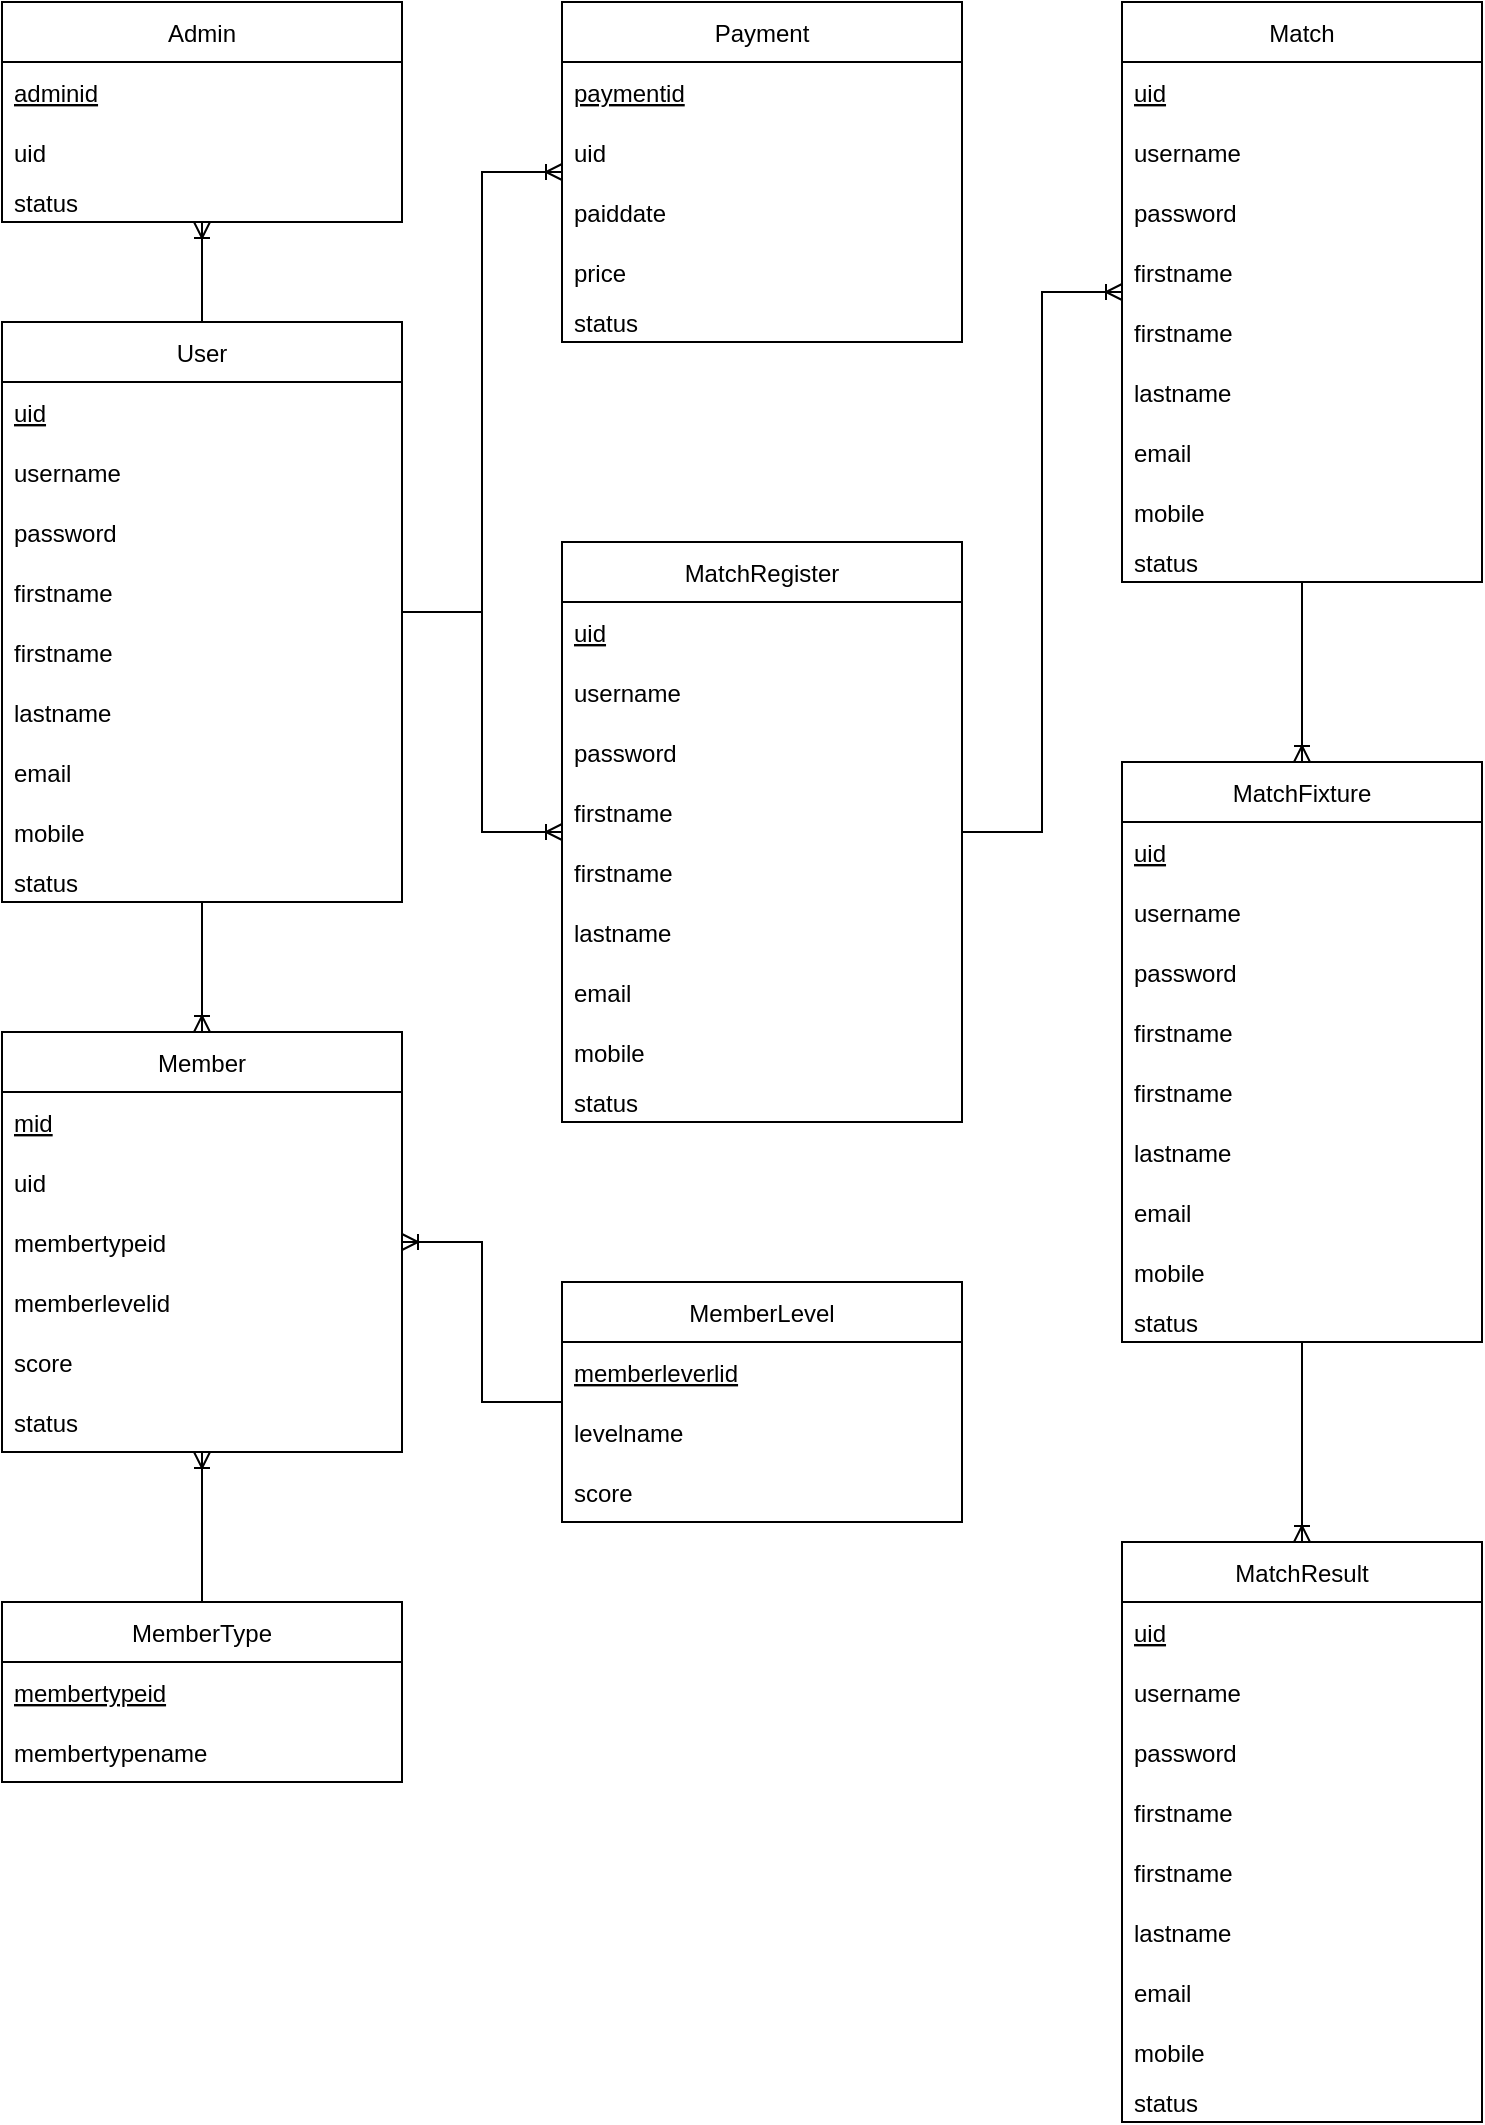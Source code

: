 <mxfile version="20.3.3" type="github">
  <diagram id="XikrOgRDH8dCFIAKk5Fe" name="หน้า-1">
    <mxGraphModel dx="1038" dy="1716" grid="1" gridSize="10" guides="1" tooltips="1" connect="1" arrows="1" fold="1" page="1" pageScale="1" pageWidth="827" pageHeight="1169" math="0" shadow="0">
      <root>
        <mxCell id="0" />
        <mxCell id="1" parent="0" />
        <mxCell id="ZBer9t4JvAEORgD6dO1E-10" value="" style="edgeStyle=orthogonalEdgeStyle;rounded=0;orthogonalLoop=1;jettySize=auto;html=1;endArrow=ERoneToMany;endFill=0;" parent="1" source="ZBer9t4JvAEORgD6dO1E-1" target="ZBer9t4JvAEORgD6dO1E-6" edge="1">
          <mxGeometry relative="1" as="geometry" />
        </mxCell>
        <mxCell id="ZBer9t4JvAEORgD6dO1E-25" value="" style="edgeStyle=orthogonalEdgeStyle;rounded=0;orthogonalLoop=1;jettySize=auto;html=1;startArrow=none;startFill=0;endArrow=ERoneToMany;endFill=0;" parent="1" source="ZBer9t4JvAEORgD6dO1E-1" target="ZBer9t4JvAEORgD6dO1E-16" edge="1">
          <mxGeometry relative="1" as="geometry" />
        </mxCell>
        <mxCell id="ZBer9t4JvAEORgD6dO1E-42" value="" style="edgeStyle=orthogonalEdgeStyle;rounded=0;orthogonalLoop=1;jettySize=auto;html=1;startArrow=none;startFill=0;endArrow=ERoneToMany;endFill=0;" parent="1" source="ZBer9t4JvAEORgD6dO1E-1" target="ZBer9t4JvAEORgD6dO1E-33" edge="1">
          <mxGeometry relative="1" as="geometry" />
        </mxCell>
        <mxCell id="ZBer9t4JvAEORgD6dO1E-54" value="" style="edgeStyle=orthogonalEdgeStyle;rounded=0;orthogonalLoop=1;jettySize=auto;html=1;startArrow=none;startFill=0;endArrow=ERoneToMany;endFill=0;" parent="1" source="ZBer9t4JvAEORgD6dO1E-1" target="ZBer9t4JvAEORgD6dO1E-44" edge="1">
          <mxGeometry relative="1" as="geometry" />
        </mxCell>
        <mxCell id="ZBer9t4JvAEORgD6dO1E-1" value="User" style="swimlane;fontStyle=0;childLayout=stackLayout;horizontal=1;startSize=30;horizontalStack=0;resizeParent=1;resizeParentMax=0;resizeLast=0;collapsible=1;marginBottom=0;" parent="1" vertex="1">
          <mxGeometry x="40" y="-960" width="200" height="290" as="geometry">
            <mxRectangle x="130" y="270" width="70" height="30" as="alternateBounds" />
          </mxGeometry>
        </mxCell>
        <mxCell id="ZBer9t4JvAEORgD6dO1E-2" value="uid" style="text;strokeColor=none;fillColor=none;align=left;verticalAlign=middle;spacingLeft=4;spacingRight=4;overflow=hidden;points=[[0,0.5],[1,0.5]];portConstraint=eastwest;rotatable=0;fontStyle=4" parent="ZBer9t4JvAEORgD6dO1E-1" vertex="1">
          <mxGeometry y="30" width="200" height="30" as="geometry" />
        </mxCell>
        <mxCell id="ZBer9t4JvAEORgD6dO1E-3" value="username" style="text;strokeColor=none;fillColor=none;align=left;verticalAlign=middle;spacingLeft=4;spacingRight=4;overflow=hidden;points=[[0,0.5],[1,0.5]];portConstraint=eastwest;rotatable=0;" parent="ZBer9t4JvAEORgD6dO1E-1" vertex="1">
          <mxGeometry y="60" width="200" height="30" as="geometry" />
        </mxCell>
        <mxCell id="ZBer9t4JvAEORgD6dO1E-11" value="password" style="text;strokeColor=none;fillColor=none;align=left;verticalAlign=middle;spacingLeft=4;spacingRight=4;overflow=hidden;points=[[0,0.5],[1,0.5]];portConstraint=eastwest;rotatable=0;" parent="ZBer9t4JvAEORgD6dO1E-1" vertex="1">
          <mxGeometry y="90" width="200" height="30" as="geometry" />
        </mxCell>
        <mxCell id="ZBer9t4JvAEORgD6dO1E-12" value="firstname" style="text;strokeColor=none;fillColor=none;align=left;verticalAlign=middle;spacingLeft=4;spacingRight=4;overflow=hidden;points=[[0,0.5],[1,0.5]];portConstraint=eastwest;rotatable=0;" parent="ZBer9t4JvAEORgD6dO1E-1" vertex="1">
          <mxGeometry y="120" width="200" height="30" as="geometry" />
        </mxCell>
        <mxCell id="ZBer9t4JvAEORgD6dO1E-43" value="firstname" style="text;strokeColor=none;fillColor=none;align=left;verticalAlign=middle;spacingLeft=4;spacingRight=4;overflow=hidden;points=[[0,0.5],[1,0.5]];portConstraint=eastwest;rotatable=0;" parent="ZBer9t4JvAEORgD6dO1E-1" vertex="1">
          <mxGeometry y="150" width="200" height="30" as="geometry" />
        </mxCell>
        <mxCell id="ZBer9t4JvAEORgD6dO1E-13" value="lastname" style="text;strokeColor=none;fillColor=none;align=left;verticalAlign=middle;spacingLeft=4;spacingRight=4;overflow=hidden;points=[[0,0.5],[1,0.5]];portConstraint=eastwest;rotatable=0;" parent="ZBer9t4JvAEORgD6dO1E-1" vertex="1">
          <mxGeometry y="180" width="200" height="30" as="geometry" />
        </mxCell>
        <mxCell id="ZBer9t4JvAEORgD6dO1E-14" value="email" style="text;strokeColor=none;fillColor=none;align=left;verticalAlign=middle;spacingLeft=4;spacingRight=4;overflow=hidden;points=[[0,0.5],[1,0.5]];portConstraint=eastwest;rotatable=0;" parent="ZBer9t4JvAEORgD6dO1E-1" vertex="1">
          <mxGeometry y="210" width="200" height="30" as="geometry" />
        </mxCell>
        <mxCell id="ZBer9t4JvAEORgD6dO1E-15" value="mobile" style="text;strokeColor=none;fillColor=none;align=left;verticalAlign=middle;spacingLeft=4;spacingRight=4;overflow=hidden;points=[[0,0.5],[1,0.5]];portConstraint=eastwest;rotatable=0;" parent="ZBer9t4JvAEORgD6dO1E-1" vertex="1">
          <mxGeometry y="240" width="200" height="30" as="geometry" />
        </mxCell>
        <mxCell id="ZBer9t4JvAEORgD6dO1E-4" value="status" style="text;strokeColor=none;fillColor=none;align=left;verticalAlign=middle;spacingLeft=4;spacingRight=4;overflow=hidden;points=[[0,0.5],[1,0.5]];portConstraint=eastwest;rotatable=0;" parent="ZBer9t4JvAEORgD6dO1E-1" vertex="1">
          <mxGeometry y="270" width="200" height="20" as="geometry" />
        </mxCell>
        <mxCell id="ZBer9t4JvAEORgD6dO1E-32" value="" style="edgeStyle=orthogonalEdgeStyle;rounded=0;orthogonalLoop=1;jettySize=auto;html=1;startArrow=ERoneToMany;startFill=0;endArrow=none;endFill=0;" parent="1" source="ZBer9t4JvAEORgD6dO1E-6" target="ZBer9t4JvAEORgD6dO1E-27" edge="1">
          <mxGeometry relative="1" as="geometry" />
        </mxCell>
        <mxCell id="x8W6b8pmZvdF1HqC4q-c-8" value="" style="edgeStyle=orthogonalEdgeStyle;rounded=0;orthogonalLoop=1;jettySize=auto;html=1;startArrow=ERoneToMany;startFill=0;endArrow=none;endFill=0;" edge="1" parent="1" source="ZBer9t4JvAEORgD6dO1E-6" target="x8W6b8pmZvdF1HqC4q-c-2">
          <mxGeometry relative="1" as="geometry" />
        </mxCell>
        <mxCell id="ZBer9t4JvAEORgD6dO1E-6" value="Member" style="swimlane;fontStyle=0;childLayout=stackLayout;horizontal=1;startSize=30;horizontalStack=0;resizeParent=1;resizeParentMax=0;resizeLast=0;collapsible=1;marginBottom=0;" parent="1" vertex="1">
          <mxGeometry x="40" y="-605" width="200" height="210" as="geometry" />
        </mxCell>
        <mxCell id="ZBer9t4JvAEORgD6dO1E-7" value="mid" style="text;strokeColor=none;fillColor=none;align=left;verticalAlign=middle;spacingLeft=4;spacingRight=4;overflow=hidden;points=[[0,0.5],[1,0.5]];portConstraint=eastwest;rotatable=0;fontStyle=4" parent="ZBer9t4JvAEORgD6dO1E-6" vertex="1">
          <mxGeometry y="30" width="200" height="30" as="geometry" />
        </mxCell>
        <mxCell id="ZBer9t4JvAEORgD6dO1E-8" value="uid" style="text;strokeColor=none;fillColor=none;align=left;verticalAlign=middle;spacingLeft=4;spacingRight=4;overflow=hidden;points=[[0,0.5],[1,0.5]];portConstraint=eastwest;rotatable=0;" parent="ZBer9t4JvAEORgD6dO1E-6" vertex="1">
          <mxGeometry y="60" width="200" height="30" as="geometry" />
        </mxCell>
        <mxCell id="ZBer9t4JvAEORgD6dO1E-26" value="membertypeid" style="text;strokeColor=none;fillColor=none;align=left;verticalAlign=middle;spacingLeft=4;spacingRight=4;overflow=hidden;points=[[0,0.5],[1,0.5]];portConstraint=eastwest;rotatable=0;" parent="ZBer9t4JvAEORgD6dO1E-6" vertex="1">
          <mxGeometry y="90" width="200" height="30" as="geometry" />
        </mxCell>
        <mxCell id="x8W6b8pmZvdF1HqC4q-c-1" value="memberlevelid" style="text;strokeColor=none;fillColor=none;align=left;verticalAlign=middle;spacingLeft=4;spacingRight=4;overflow=hidden;points=[[0,0.5],[1,0.5]];portConstraint=eastwest;rotatable=0;" vertex="1" parent="ZBer9t4JvAEORgD6dO1E-6">
          <mxGeometry y="120" width="200" height="30" as="geometry" />
        </mxCell>
        <mxCell id="x8W6b8pmZvdF1HqC4q-c-10" value="score" style="text;strokeColor=none;fillColor=none;align=left;verticalAlign=middle;spacingLeft=4;spacingRight=4;overflow=hidden;points=[[0,0.5],[1,0.5]];portConstraint=eastwest;rotatable=0;" vertex="1" parent="ZBer9t4JvAEORgD6dO1E-6">
          <mxGeometry y="150" width="200" height="30" as="geometry" />
        </mxCell>
        <mxCell id="ZBer9t4JvAEORgD6dO1E-9" value="status" style="text;strokeColor=none;fillColor=none;align=left;verticalAlign=middle;spacingLeft=4;spacingRight=4;overflow=hidden;points=[[0,0.5],[1,0.5]];portConstraint=eastwest;rotatable=0;" parent="ZBer9t4JvAEORgD6dO1E-6" vertex="1">
          <mxGeometry y="180" width="200" height="30" as="geometry" />
        </mxCell>
        <mxCell id="ZBer9t4JvAEORgD6dO1E-16" value="Admin" style="swimlane;fontStyle=0;childLayout=stackLayout;horizontal=1;startSize=30;horizontalStack=0;resizeParent=1;resizeParentMax=0;resizeLast=0;collapsible=1;marginBottom=0;" parent="1" vertex="1">
          <mxGeometry x="40" y="-1120" width="200" height="110" as="geometry">
            <mxRectangle x="130" y="270" width="70" height="30" as="alternateBounds" />
          </mxGeometry>
        </mxCell>
        <mxCell id="ZBer9t4JvAEORgD6dO1E-17" value="adminid" style="text;strokeColor=none;fillColor=none;align=left;verticalAlign=middle;spacingLeft=4;spacingRight=4;overflow=hidden;points=[[0,0.5],[1,0.5]];portConstraint=eastwest;rotatable=0;fontStyle=4" parent="ZBer9t4JvAEORgD6dO1E-16" vertex="1">
          <mxGeometry y="30" width="200" height="30" as="geometry" />
        </mxCell>
        <mxCell id="ZBer9t4JvAEORgD6dO1E-18" value="uid" style="text;strokeColor=none;fillColor=none;align=left;verticalAlign=middle;spacingLeft=4;spacingRight=4;overflow=hidden;points=[[0,0.5],[1,0.5]];portConstraint=eastwest;rotatable=0;" parent="ZBer9t4JvAEORgD6dO1E-16" vertex="1">
          <mxGeometry y="60" width="200" height="30" as="geometry" />
        </mxCell>
        <mxCell id="ZBer9t4JvAEORgD6dO1E-24" value="status" style="text;strokeColor=none;fillColor=none;align=left;verticalAlign=middle;spacingLeft=4;spacingRight=4;overflow=hidden;points=[[0,0.5],[1,0.5]];portConstraint=eastwest;rotatable=0;" parent="ZBer9t4JvAEORgD6dO1E-16" vertex="1">
          <mxGeometry y="90" width="200" height="20" as="geometry" />
        </mxCell>
        <mxCell id="ZBer9t4JvAEORgD6dO1E-27" value="MemberType" style="swimlane;fontStyle=0;childLayout=stackLayout;horizontal=1;startSize=30;horizontalStack=0;resizeParent=1;resizeParentMax=0;resizeLast=0;collapsible=1;marginBottom=0;" parent="1" vertex="1">
          <mxGeometry x="40" y="-320" width="200" height="90" as="geometry" />
        </mxCell>
        <mxCell id="ZBer9t4JvAEORgD6dO1E-28" value="membertypeid" style="text;strokeColor=none;fillColor=none;align=left;verticalAlign=middle;spacingLeft=4;spacingRight=4;overflow=hidden;points=[[0,0.5],[1,0.5]];portConstraint=eastwest;rotatable=0;fontStyle=4" parent="ZBer9t4JvAEORgD6dO1E-27" vertex="1">
          <mxGeometry y="30" width="200" height="30" as="geometry" />
        </mxCell>
        <mxCell id="ZBer9t4JvAEORgD6dO1E-29" value="membertypename" style="text;strokeColor=none;fillColor=none;align=left;verticalAlign=middle;spacingLeft=4;spacingRight=4;overflow=hidden;points=[[0,0.5],[1,0.5]];portConstraint=eastwest;rotatable=0;" parent="ZBer9t4JvAEORgD6dO1E-27" vertex="1">
          <mxGeometry y="60" width="200" height="30" as="geometry" />
        </mxCell>
        <mxCell id="ZBer9t4JvAEORgD6dO1E-33" value="Payment" style="swimlane;fontStyle=0;childLayout=stackLayout;horizontal=1;startSize=30;horizontalStack=0;resizeParent=1;resizeParentMax=0;resizeLast=0;collapsible=1;marginBottom=0;" parent="1" vertex="1">
          <mxGeometry x="320" y="-1120" width="200" height="170" as="geometry">
            <mxRectangle x="130" y="270" width="70" height="30" as="alternateBounds" />
          </mxGeometry>
        </mxCell>
        <mxCell id="ZBer9t4JvAEORgD6dO1E-34" value="paymentid" style="text;strokeColor=none;fillColor=none;align=left;verticalAlign=middle;spacingLeft=4;spacingRight=4;overflow=hidden;points=[[0,0.5],[1,0.5]];portConstraint=eastwest;rotatable=0;fontStyle=4" parent="ZBer9t4JvAEORgD6dO1E-33" vertex="1">
          <mxGeometry y="30" width="200" height="30" as="geometry" />
        </mxCell>
        <mxCell id="ZBer9t4JvAEORgD6dO1E-35" value="uid" style="text;strokeColor=none;fillColor=none;align=left;verticalAlign=middle;spacingLeft=4;spacingRight=4;overflow=hidden;points=[[0,0.5],[1,0.5]];portConstraint=eastwest;rotatable=0;" parent="ZBer9t4JvAEORgD6dO1E-33" vertex="1">
          <mxGeometry y="60" width="200" height="30" as="geometry" />
        </mxCell>
        <mxCell id="ZBer9t4JvAEORgD6dO1E-36" value="paiddate" style="text;strokeColor=none;fillColor=none;align=left;verticalAlign=middle;spacingLeft=4;spacingRight=4;overflow=hidden;points=[[0,0.5],[1,0.5]];portConstraint=eastwest;rotatable=0;" parent="ZBer9t4JvAEORgD6dO1E-33" vertex="1">
          <mxGeometry y="90" width="200" height="30" as="geometry" />
        </mxCell>
        <mxCell id="ZBer9t4JvAEORgD6dO1E-37" value="price" style="text;strokeColor=none;fillColor=none;align=left;verticalAlign=middle;spacingLeft=4;spacingRight=4;overflow=hidden;points=[[0,0.5],[1,0.5]];portConstraint=eastwest;rotatable=0;" parent="ZBer9t4JvAEORgD6dO1E-33" vertex="1">
          <mxGeometry y="120" width="200" height="30" as="geometry" />
        </mxCell>
        <mxCell id="ZBer9t4JvAEORgD6dO1E-41" value="status" style="text;strokeColor=none;fillColor=none;align=left;verticalAlign=middle;spacingLeft=4;spacingRight=4;overflow=hidden;points=[[0,0.5],[1,0.5]];portConstraint=eastwest;rotatable=0;" parent="ZBer9t4JvAEORgD6dO1E-33" vertex="1">
          <mxGeometry y="150" width="200" height="20" as="geometry" />
        </mxCell>
        <mxCell id="ZBer9t4JvAEORgD6dO1E-65" value="" style="edgeStyle=orthogonalEdgeStyle;rounded=0;orthogonalLoop=1;jettySize=auto;html=1;startArrow=none;startFill=0;endArrow=ERoneToMany;endFill=0;" parent="1" source="ZBer9t4JvAEORgD6dO1E-44" target="ZBer9t4JvAEORgD6dO1E-55" edge="1">
          <mxGeometry relative="1" as="geometry" />
        </mxCell>
        <mxCell id="ZBer9t4JvAEORgD6dO1E-44" value="MatchRegister" style="swimlane;fontStyle=0;childLayout=stackLayout;horizontal=1;startSize=30;horizontalStack=0;resizeParent=1;resizeParentMax=0;resizeLast=0;collapsible=1;marginBottom=0;" parent="1" vertex="1">
          <mxGeometry x="320" y="-850" width="200" height="290" as="geometry">
            <mxRectangle x="130" y="270" width="70" height="30" as="alternateBounds" />
          </mxGeometry>
        </mxCell>
        <mxCell id="ZBer9t4JvAEORgD6dO1E-45" value="uid" style="text;strokeColor=none;fillColor=none;align=left;verticalAlign=middle;spacingLeft=4;spacingRight=4;overflow=hidden;points=[[0,0.5],[1,0.5]];portConstraint=eastwest;rotatable=0;fontStyle=4" parent="ZBer9t4JvAEORgD6dO1E-44" vertex="1">
          <mxGeometry y="30" width="200" height="30" as="geometry" />
        </mxCell>
        <mxCell id="ZBer9t4JvAEORgD6dO1E-46" value="username" style="text;strokeColor=none;fillColor=none;align=left;verticalAlign=middle;spacingLeft=4;spacingRight=4;overflow=hidden;points=[[0,0.5],[1,0.5]];portConstraint=eastwest;rotatable=0;" parent="ZBer9t4JvAEORgD6dO1E-44" vertex="1">
          <mxGeometry y="60" width="200" height="30" as="geometry" />
        </mxCell>
        <mxCell id="ZBer9t4JvAEORgD6dO1E-47" value="password" style="text;strokeColor=none;fillColor=none;align=left;verticalAlign=middle;spacingLeft=4;spacingRight=4;overflow=hidden;points=[[0,0.5],[1,0.5]];portConstraint=eastwest;rotatable=0;" parent="ZBer9t4JvAEORgD6dO1E-44" vertex="1">
          <mxGeometry y="90" width="200" height="30" as="geometry" />
        </mxCell>
        <mxCell id="ZBer9t4JvAEORgD6dO1E-48" value="firstname" style="text;strokeColor=none;fillColor=none;align=left;verticalAlign=middle;spacingLeft=4;spacingRight=4;overflow=hidden;points=[[0,0.5],[1,0.5]];portConstraint=eastwest;rotatable=0;" parent="ZBer9t4JvAEORgD6dO1E-44" vertex="1">
          <mxGeometry y="120" width="200" height="30" as="geometry" />
        </mxCell>
        <mxCell id="ZBer9t4JvAEORgD6dO1E-49" value="firstname" style="text;strokeColor=none;fillColor=none;align=left;verticalAlign=middle;spacingLeft=4;spacingRight=4;overflow=hidden;points=[[0,0.5],[1,0.5]];portConstraint=eastwest;rotatable=0;" parent="ZBer9t4JvAEORgD6dO1E-44" vertex="1">
          <mxGeometry y="150" width="200" height="30" as="geometry" />
        </mxCell>
        <mxCell id="ZBer9t4JvAEORgD6dO1E-50" value="lastname" style="text;strokeColor=none;fillColor=none;align=left;verticalAlign=middle;spacingLeft=4;spacingRight=4;overflow=hidden;points=[[0,0.5],[1,0.5]];portConstraint=eastwest;rotatable=0;" parent="ZBer9t4JvAEORgD6dO1E-44" vertex="1">
          <mxGeometry y="180" width="200" height="30" as="geometry" />
        </mxCell>
        <mxCell id="ZBer9t4JvAEORgD6dO1E-51" value="email" style="text;strokeColor=none;fillColor=none;align=left;verticalAlign=middle;spacingLeft=4;spacingRight=4;overflow=hidden;points=[[0,0.5],[1,0.5]];portConstraint=eastwest;rotatable=0;" parent="ZBer9t4JvAEORgD6dO1E-44" vertex="1">
          <mxGeometry y="210" width="200" height="30" as="geometry" />
        </mxCell>
        <mxCell id="ZBer9t4JvAEORgD6dO1E-52" value="mobile" style="text;strokeColor=none;fillColor=none;align=left;verticalAlign=middle;spacingLeft=4;spacingRight=4;overflow=hidden;points=[[0,0.5],[1,0.5]];portConstraint=eastwest;rotatable=0;" parent="ZBer9t4JvAEORgD6dO1E-44" vertex="1">
          <mxGeometry y="240" width="200" height="30" as="geometry" />
        </mxCell>
        <mxCell id="ZBer9t4JvAEORgD6dO1E-53" value="status" style="text;strokeColor=none;fillColor=none;align=left;verticalAlign=middle;spacingLeft=4;spacingRight=4;overflow=hidden;points=[[0,0.5],[1,0.5]];portConstraint=eastwest;rotatable=0;" parent="ZBer9t4JvAEORgD6dO1E-44" vertex="1">
          <mxGeometry y="270" width="200" height="20" as="geometry" />
        </mxCell>
        <mxCell id="ZBer9t4JvAEORgD6dO1E-76" value="" style="edgeStyle=orthogonalEdgeStyle;rounded=0;orthogonalLoop=1;jettySize=auto;html=1;startArrow=none;startFill=0;endArrow=ERoneToMany;endFill=0;" parent="1" source="ZBer9t4JvAEORgD6dO1E-55" target="ZBer9t4JvAEORgD6dO1E-66" edge="1">
          <mxGeometry relative="1" as="geometry" />
        </mxCell>
        <mxCell id="ZBer9t4JvAEORgD6dO1E-55" value="Match" style="swimlane;fontStyle=0;childLayout=stackLayout;horizontal=1;startSize=30;horizontalStack=0;resizeParent=1;resizeParentMax=0;resizeLast=0;collapsible=1;marginBottom=0;" parent="1" vertex="1">
          <mxGeometry x="600" y="-1120" width="180" height="290" as="geometry">
            <mxRectangle x="130" y="270" width="70" height="30" as="alternateBounds" />
          </mxGeometry>
        </mxCell>
        <mxCell id="ZBer9t4JvAEORgD6dO1E-56" value="uid" style="text;strokeColor=none;fillColor=none;align=left;verticalAlign=middle;spacingLeft=4;spacingRight=4;overflow=hidden;points=[[0,0.5],[1,0.5]];portConstraint=eastwest;rotatable=0;fontStyle=4" parent="ZBer9t4JvAEORgD6dO1E-55" vertex="1">
          <mxGeometry y="30" width="180" height="30" as="geometry" />
        </mxCell>
        <mxCell id="ZBer9t4JvAEORgD6dO1E-57" value="username" style="text;strokeColor=none;fillColor=none;align=left;verticalAlign=middle;spacingLeft=4;spacingRight=4;overflow=hidden;points=[[0,0.5],[1,0.5]];portConstraint=eastwest;rotatable=0;" parent="ZBer9t4JvAEORgD6dO1E-55" vertex="1">
          <mxGeometry y="60" width="180" height="30" as="geometry" />
        </mxCell>
        <mxCell id="ZBer9t4JvAEORgD6dO1E-58" value="password" style="text;strokeColor=none;fillColor=none;align=left;verticalAlign=middle;spacingLeft=4;spacingRight=4;overflow=hidden;points=[[0,0.5],[1,0.5]];portConstraint=eastwest;rotatable=0;" parent="ZBer9t4JvAEORgD6dO1E-55" vertex="1">
          <mxGeometry y="90" width="180" height="30" as="geometry" />
        </mxCell>
        <mxCell id="ZBer9t4JvAEORgD6dO1E-59" value="firstname" style="text;strokeColor=none;fillColor=none;align=left;verticalAlign=middle;spacingLeft=4;spacingRight=4;overflow=hidden;points=[[0,0.5],[1,0.5]];portConstraint=eastwest;rotatable=0;" parent="ZBer9t4JvAEORgD6dO1E-55" vertex="1">
          <mxGeometry y="120" width="180" height="30" as="geometry" />
        </mxCell>
        <mxCell id="ZBer9t4JvAEORgD6dO1E-60" value="firstname" style="text;strokeColor=none;fillColor=none;align=left;verticalAlign=middle;spacingLeft=4;spacingRight=4;overflow=hidden;points=[[0,0.5],[1,0.5]];portConstraint=eastwest;rotatable=0;" parent="ZBer9t4JvAEORgD6dO1E-55" vertex="1">
          <mxGeometry y="150" width="180" height="30" as="geometry" />
        </mxCell>
        <mxCell id="ZBer9t4JvAEORgD6dO1E-61" value="lastname" style="text;strokeColor=none;fillColor=none;align=left;verticalAlign=middle;spacingLeft=4;spacingRight=4;overflow=hidden;points=[[0,0.5],[1,0.5]];portConstraint=eastwest;rotatable=0;" parent="ZBer9t4JvAEORgD6dO1E-55" vertex="1">
          <mxGeometry y="180" width="180" height="30" as="geometry" />
        </mxCell>
        <mxCell id="ZBer9t4JvAEORgD6dO1E-62" value="email" style="text;strokeColor=none;fillColor=none;align=left;verticalAlign=middle;spacingLeft=4;spacingRight=4;overflow=hidden;points=[[0,0.5],[1,0.5]];portConstraint=eastwest;rotatable=0;" parent="ZBer9t4JvAEORgD6dO1E-55" vertex="1">
          <mxGeometry y="210" width="180" height="30" as="geometry" />
        </mxCell>
        <mxCell id="ZBer9t4JvAEORgD6dO1E-63" value="mobile" style="text;strokeColor=none;fillColor=none;align=left;verticalAlign=middle;spacingLeft=4;spacingRight=4;overflow=hidden;points=[[0,0.5],[1,0.5]];portConstraint=eastwest;rotatable=0;" parent="ZBer9t4JvAEORgD6dO1E-55" vertex="1">
          <mxGeometry y="240" width="180" height="30" as="geometry" />
        </mxCell>
        <mxCell id="ZBer9t4JvAEORgD6dO1E-64" value="status" style="text;strokeColor=none;fillColor=none;align=left;verticalAlign=middle;spacingLeft=4;spacingRight=4;overflow=hidden;points=[[0,0.5],[1,0.5]];portConstraint=eastwest;rotatable=0;" parent="ZBer9t4JvAEORgD6dO1E-55" vertex="1">
          <mxGeometry y="270" width="180" height="20" as="geometry" />
        </mxCell>
        <mxCell id="ZBer9t4JvAEORgD6dO1E-87" value="" style="edgeStyle=orthogonalEdgeStyle;rounded=0;orthogonalLoop=1;jettySize=auto;html=1;startArrow=none;startFill=0;endArrow=ERoneToMany;endFill=0;" parent="1" source="ZBer9t4JvAEORgD6dO1E-66" target="ZBer9t4JvAEORgD6dO1E-77" edge="1">
          <mxGeometry relative="1" as="geometry" />
        </mxCell>
        <mxCell id="ZBer9t4JvAEORgD6dO1E-66" value="MatchFixture" style="swimlane;fontStyle=0;childLayout=stackLayout;horizontal=1;startSize=30;horizontalStack=0;resizeParent=1;resizeParentMax=0;resizeLast=0;collapsible=1;marginBottom=0;" parent="1" vertex="1">
          <mxGeometry x="600" y="-740" width="180" height="290" as="geometry">
            <mxRectangle x="130" y="270" width="70" height="30" as="alternateBounds" />
          </mxGeometry>
        </mxCell>
        <mxCell id="ZBer9t4JvAEORgD6dO1E-67" value="uid" style="text;strokeColor=none;fillColor=none;align=left;verticalAlign=middle;spacingLeft=4;spacingRight=4;overflow=hidden;points=[[0,0.5],[1,0.5]];portConstraint=eastwest;rotatable=0;fontStyle=4" parent="ZBer9t4JvAEORgD6dO1E-66" vertex="1">
          <mxGeometry y="30" width="180" height="30" as="geometry" />
        </mxCell>
        <mxCell id="ZBer9t4JvAEORgD6dO1E-68" value="username" style="text;strokeColor=none;fillColor=none;align=left;verticalAlign=middle;spacingLeft=4;spacingRight=4;overflow=hidden;points=[[0,0.5],[1,0.5]];portConstraint=eastwest;rotatable=0;" parent="ZBer9t4JvAEORgD6dO1E-66" vertex="1">
          <mxGeometry y="60" width="180" height="30" as="geometry" />
        </mxCell>
        <mxCell id="ZBer9t4JvAEORgD6dO1E-69" value="password" style="text;strokeColor=none;fillColor=none;align=left;verticalAlign=middle;spacingLeft=4;spacingRight=4;overflow=hidden;points=[[0,0.5],[1,0.5]];portConstraint=eastwest;rotatable=0;" parent="ZBer9t4JvAEORgD6dO1E-66" vertex="1">
          <mxGeometry y="90" width="180" height="30" as="geometry" />
        </mxCell>
        <mxCell id="ZBer9t4JvAEORgD6dO1E-70" value="firstname" style="text;strokeColor=none;fillColor=none;align=left;verticalAlign=middle;spacingLeft=4;spacingRight=4;overflow=hidden;points=[[0,0.5],[1,0.5]];portConstraint=eastwest;rotatable=0;" parent="ZBer9t4JvAEORgD6dO1E-66" vertex="1">
          <mxGeometry y="120" width="180" height="30" as="geometry" />
        </mxCell>
        <mxCell id="ZBer9t4JvAEORgD6dO1E-71" value="firstname" style="text;strokeColor=none;fillColor=none;align=left;verticalAlign=middle;spacingLeft=4;spacingRight=4;overflow=hidden;points=[[0,0.5],[1,0.5]];portConstraint=eastwest;rotatable=0;" parent="ZBer9t4JvAEORgD6dO1E-66" vertex="1">
          <mxGeometry y="150" width="180" height="30" as="geometry" />
        </mxCell>
        <mxCell id="ZBer9t4JvAEORgD6dO1E-72" value="lastname" style="text;strokeColor=none;fillColor=none;align=left;verticalAlign=middle;spacingLeft=4;spacingRight=4;overflow=hidden;points=[[0,0.5],[1,0.5]];portConstraint=eastwest;rotatable=0;" parent="ZBer9t4JvAEORgD6dO1E-66" vertex="1">
          <mxGeometry y="180" width="180" height="30" as="geometry" />
        </mxCell>
        <mxCell id="ZBer9t4JvAEORgD6dO1E-73" value="email" style="text;strokeColor=none;fillColor=none;align=left;verticalAlign=middle;spacingLeft=4;spacingRight=4;overflow=hidden;points=[[0,0.5],[1,0.5]];portConstraint=eastwest;rotatable=0;" parent="ZBer9t4JvAEORgD6dO1E-66" vertex="1">
          <mxGeometry y="210" width="180" height="30" as="geometry" />
        </mxCell>
        <mxCell id="ZBer9t4JvAEORgD6dO1E-74" value="mobile" style="text;strokeColor=none;fillColor=none;align=left;verticalAlign=middle;spacingLeft=4;spacingRight=4;overflow=hidden;points=[[0,0.5],[1,0.5]];portConstraint=eastwest;rotatable=0;" parent="ZBer9t4JvAEORgD6dO1E-66" vertex="1">
          <mxGeometry y="240" width="180" height="30" as="geometry" />
        </mxCell>
        <mxCell id="ZBer9t4JvAEORgD6dO1E-75" value="status" style="text;strokeColor=none;fillColor=none;align=left;verticalAlign=middle;spacingLeft=4;spacingRight=4;overflow=hidden;points=[[0,0.5],[1,0.5]];portConstraint=eastwest;rotatable=0;" parent="ZBer9t4JvAEORgD6dO1E-66" vertex="1">
          <mxGeometry y="270" width="180" height="20" as="geometry" />
        </mxCell>
        <mxCell id="ZBer9t4JvAEORgD6dO1E-77" value="MatchResult" style="swimlane;fontStyle=0;childLayout=stackLayout;horizontal=1;startSize=30;horizontalStack=0;resizeParent=1;resizeParentMax=0;resizeLast=0;collapsible=1;marginBottom=0;" parent="1" vertex="1">
          <mxGeometry x="600" y="-350" width="180" height="290" as="geometry">
            <mxRectangle x="130" y="270" width="70" height="30" as="alternateBounds" />
          </mxGeometry>
        </mxCell>
        <mxCell id="ZBer9t4JvAEORgD6dO1E-78" value="uid" style="text;strokeColor=none;fillColor=none;align=left;verticalAlign=middle;spacingLeft=4;spacingRight=4;overflow=hidden;points=[[0,0.5],[1,0.5]];portConstraint=eastwest;rotatable=0;fontStyle=4" parent="ZBer9t4JvAEORgD6dO1E-77" vertex="1">
          <mxGeometry y="30" width="180" height="30" as="geometry" />
        </mxCell>
        <mxCell id="ZBer9t4JvAEORgD6dO1E-79" value="username" style="text;strokeColor=none;fillColor=none;align=left;verticalAlign=middle;spacingLeft=4;spacingRight=4;overflow=hidden;points=[[0,0.5],[1,0.5]];portConstraint=eastwest;rotatable=0;" parent="ZBer9t4JvAEORgD6dO1E-77" vertex="1">
          <mxGeometry y="60" width="180" height="30" as="geometry" />
        </mxCell>
        <mxCell id="ZBer9t4JvAEORgD6dO1E-80" value="password" style="text;strokeColor=none;fillColor=none;align=left;verticalAlign=middle;spacingLeft=4;spacingRight=4;overflow=hidden;points=[[0,0.5],[1,0.5]];portConstraint=eastwest;rotatable=0;" parent="ZBer9t4JvAEORgD6dO1E-77" vertex="1">
          <mxGeometry y="90" width="180" height="30" as="geometry" />
        </mxCell>
        <mxCell id="ZBer9t4JvAEORgD6dO1E-81" value="firstname" style="text;strokeColor=none;fillColor=none;align=left;verticalAlign=middle;spacingLeft=4;spacingRight=4;overflow=hidden;points=[[0,0.5],[1,0.5]];portConstraint=eastwest;rotatable=0;" parent="ZBer9t4JvAEORgD6dO1E-77" vertex="1">
          <mxGeometry y="120" width="180" height="30" as="geometry" />
        </mxCell>
        <mxCell id="ZBer9t4JvAEORgD6dO1E-82" value="firstname" style="text;strokeColor=none;fillColor=none;align=left;verticalAlign=middle;spacingLeft=4;spacingRight=4;overflow=hidden;points=[[0,0.5],[1,0.5]];portConstraint=eastwest;rotatable=0;" parent="ZBer9t4JvAEORgD6dO1E-77" vertex="1">
          <mxGeometry y="150" width="180" height="30" as="geometry" />
        </mxCell>
        <mxCell id="ZBer9t4JvAEORgD6dO1E-83" value="lastname" style="text;strokeColor=none;fillColor=none;align=left;verticalAlign=middle;spacingLeft=4;spacingRight=4;overflow=hidden;points=[[0,0.5],[1,0.5]];portConstraint=eastwest;rotatable=0;" parent="ZBer9t4JvAEORgD6dO1E-77" vertex="1">
          <mxGeometry y="180" width="180" height="30" as="geometry" />
        </mxCell>
        <mxCell id="ZBer9t4JvAEORgD6dO1E-84" value="email" style="text;strokeColor=none;fillColor=none;align=left;verticalAlign=middle;spacingLeft=4;spacingRight=4;overflow=hidden;points=[[0,0.5],[1,0.5]];portConstraint=eastwest;rotatable=0;" parent="ZBer9t4JvAEORgD6dO1E-77" vertex="1">
          <mxGeometry y="210" width="180" height="30" as="geometry" />
        </mxCell>
        <mxCell id="ZBer9t4JvAEORgD6dO1E-85" value="mobile" style="text;strokeColor=none;fillColor=none;align=left;verticalAlign=middle;spacingLeft=4;spacingRight=4;overflow=hidden;points=[[0,0.5],[1,0.5]];portConstraint=eastwest;rotatable=0;" parent="ZBer9t4JvAEORgD6dO1E-77" vertex="1">
          <mxGeometry y="240" width="180" height="30" as="geometry" />
        </mxCell>
        <mxCell id="ZBer9t4JvAEORgD6dO1E-86" value="status" style="text;strokeColor=none;fillColor=none;align=left;verticalAlign=middle;spacingLeft=4;spacingRight=4;overflow=hidden;points=[[0,0.5],[1,0.5]];portConstraint=eastwest;rotatable=0;" parent="ZBer9t4JvAEORgD6dO1E-77" vertex="1">
          <mxGeometry y="270" width="180" height="20" as="geometry" />
        </mxCell>
        <mxCell id="x8W6b8pmZvdF1HqC4q-c-2" value="MemberLevel" style="swimlane;fontStyle=0;childLayout=stackLayout;horizontal=1;startSize=30;horizontalStack=0;resizeParent=1;resizeParentMax=0;resizeLast=0;collapsible=1;marginBottom=0;" vertex="1" parent="1">
          <mxGeometry x="320" y="-480" width="200" height="120" as="geometry" />
        </mxCell>
        <mxCell id="x8W6b8pmZvdF1HqC4q-c-3" value="memberleverlid" style="text;strokeColor=none;fillColor=none;align=left;verticalAlign=middle;spacingLeft=4;spacingRight=4;overflow=hidden;points=[[0,0.5],[1,0.5]];portConstraint=eastwest;rotatable=0;fontStyle=4" vertex="1" parent="x8W6b8pmZvdF1HqC4q-c-2">
          <mxGeometry y="30" width="200" height="30" as="geometry" />
        </mxCell>
        <mxCell id="x8W6b8pmZvdF1HqC4q-c-9" value="levelname" style="text;strokeColor=none;fillColor=none;align=left;verticalAlign=middle;spacingLeft=4;spacingRight=4;overflow=hidden;points=[[0,0.5],[1,0.5]];portConstraint=eastwest;rotatable=0;" vertex="1" parent="x8W6b8pmZvdF1HqC4q-c-2">
          <mxGeometry y="60" width="200" height="30" as="geometry" />
        </mxCell>
        <mxCell id="x8W6b8pmZvdF1HqC4q-c-4" value="score" style="text;strokeColor=none;fillColor=none;align=left;verticalAlign=middle;spacingLeft=4;spacingRight=4;overflow=hidden;points=[[0,0.5],[1,0.5]];portConstraint=eastwest;rotatable=0;" vertex="1" parent="x8W6b8pmZvdF1HqC4q-c-2">
          <mxGeometry y="90" width="200" height="30" as="geometry" />
        </mxCell>
      </root>
    </mxGraphModel>
  </diagram>
</mxfile>
